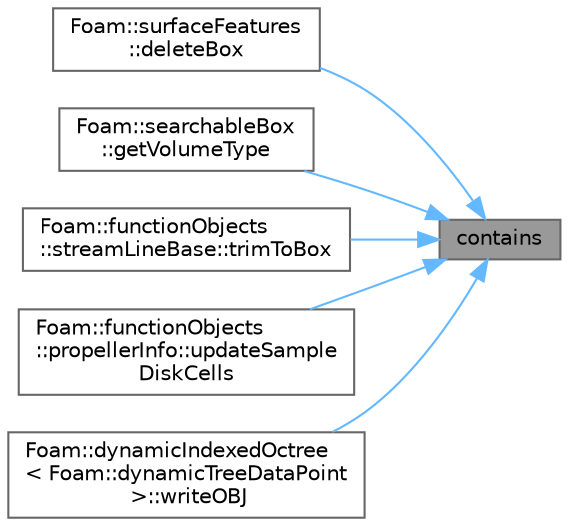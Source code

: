 digraph "contains"
{
 // LATEX_PDF_SIZE
  bgcolor="transparent";
  edge [fontname=Helvetica,fontsize=10,labelfontname=Helvetica,labelfontsize=10];
  node [fontname=Helvetica,fontsize=10,shape=box,height=0.2,width=0.4];
  rankdir="RL";
  Node1 [id="Node000001",label="contains",height=0.2,width=0.4,color="gray40", fillcolor="grey60", style="filled", fontcolor="black",tooltip=" "];
  Node1 -> Node2 [id="edge1_Node000001_Node000002",dir="back",color="steelblue1",style="solid",tooltip=" "];
  Node2 [id="Node000002",label="Foam::surfaceFeatures\l::deleteBox",height=0.2,width=0.4,color="grey40", fillcolor="white", style="filled",URL="$classFoam_1_1surfaceFeatures.html#aaca2d8b7f1176e6bf999964b2681b06b",tooltip=" "];
  Node1 -> Node3 [id="edge2_Node000001_Node000003",dir="back",color="steelblue1",style="solid",tooltip=" "];
  Node3 [id="Node000003",label="Foam::searchableBox\l::getVolumeType",height=0.2,width=0.4,color="grey40", fillcolor="white", style="filled",URL="$classFoam_1_1searchableBox.html#a55bd4a6ef4e6a1044d9467dffb853a40",tooltip=" "];
  Node1 -> Node4 [id="edge3_Node000001_Node000004",dir="back",color="steelblue1",style="solid",tooltip=" "];
  Node4 [id="Node000004",label="Foam::functionObjects\l::streamLineBase::trimToBox",height=0.2,width=0.4,color="grey40", fillcolor="white", style="filled",URL="$classFoam_1_1functionObjects_1_1streamLineBase.html#ad9fef25c79d6995f804bc6397392c549",tooltip=" "];
  Node1 -> Node5 [id="edge4_Node000001_Node000005",dir="back",color="steelblue1",style="solid",tooltip=" "];
  Node5 [id="Node000005",label="Foam::functionObjects\l::propellerInfo::updateSample\lDiskCells",height=0.2,width=0.4,color="grey40", fillcolor="white", style="filled",URL="$classFoam_1_1functionObjects_1_1propellerInfo.html#aebc5114dc8e0be226fcedf1b58b8738f",tooltip=" "];
  Node1 -> Node6 [id="edge5_Node000001_Node000006",dir="back",color="steelblue1",style="solid",tooltip=" "];
  Node6 [id="Node000006",label="Foam::dynamicIndexedOctree\l\< Foam::dynamicTreeDataPoint\l \>::writeOBJ",height=0.2,width=0.4,color="grey40", fillcolor="white", style="filled",URL="$classFoam_1_1dynamicIndexedOctree.html#a211d4ba375a36be2634b73ffba97f43d",tooltip=" "];
}
